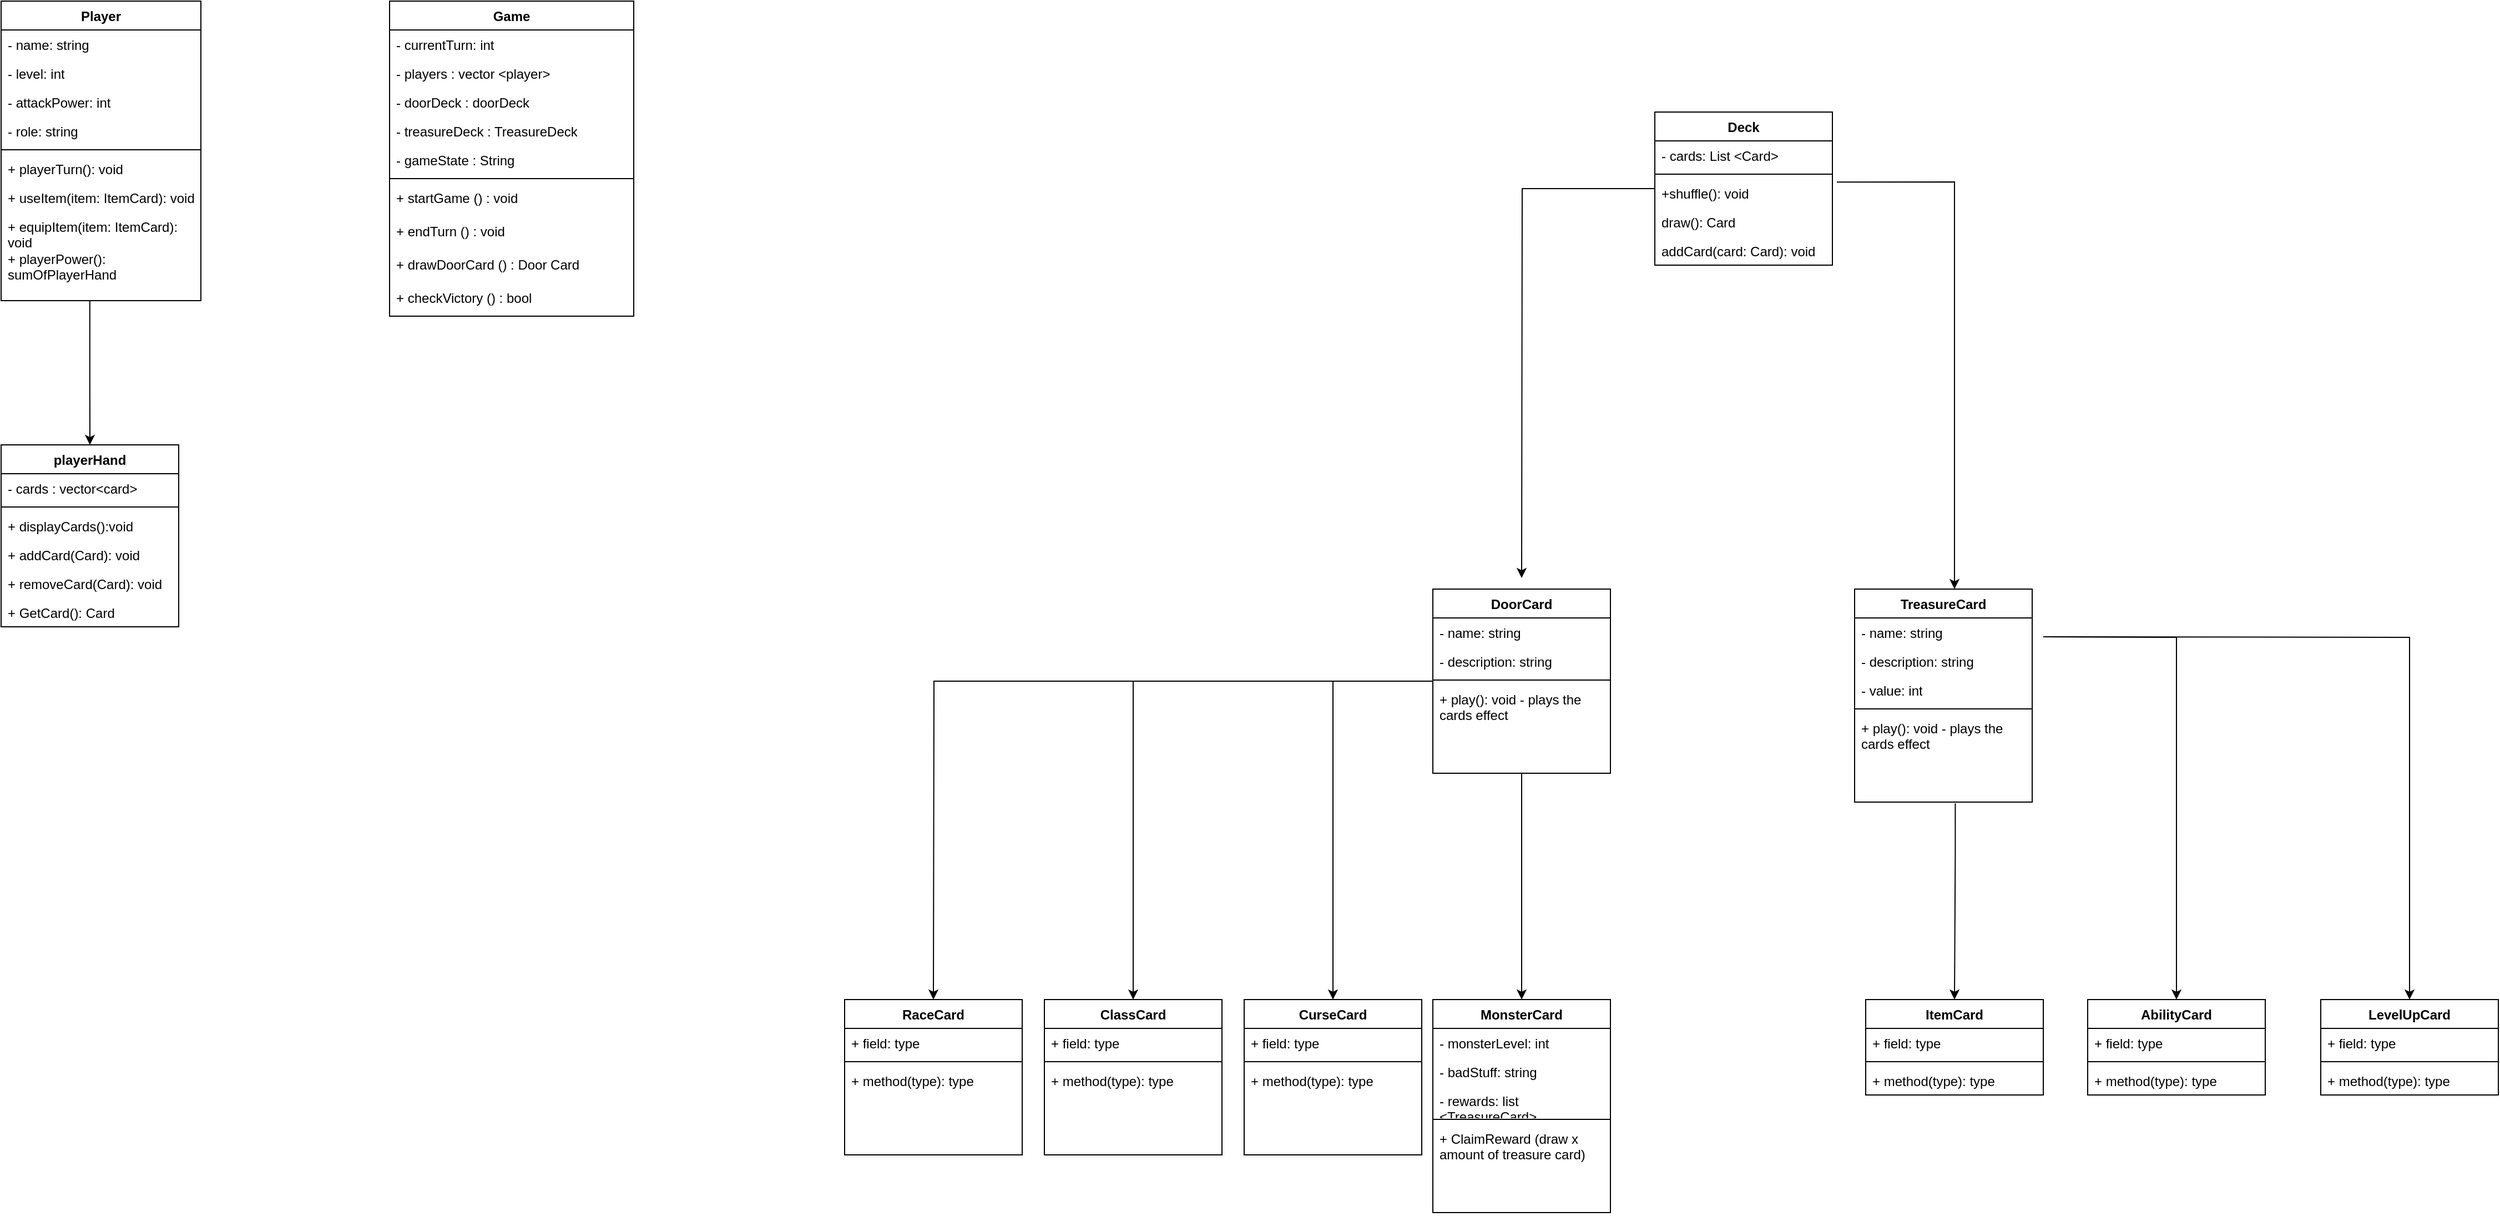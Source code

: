 <mxfile version="24.8.4">
  <diagram id="C5RBs43oDa-KdzZeNtuy" name="Page-1">
    <mxGraphModel dx="402" dy="506" grid="1" gridSize="10" guides="1" tooltips="1" connect="1" arrows="1" fold="1" page="1" pageScale="1" pageWidth="2336" pageHeight="1654" math="0" shadow="0">
      <root>
        <mxCell id="WIyWlLk6GJQsqaUBKTNV-0" />
        <mxCell id="WIyWlLk6GJQsqaUBKTNV-1" parent="WIyWlLk6GJQsqaUBKTNV-0" />
        <mxCell id="wFL-AXxrgNAwJjKeGGwz-96" value="" style="edgeStyle=orthogonalEdgeStyle;rounded=0;orthogonalLoop=1;jettySize=auto;html=1;entryX=0.5;entryY=0;entryDx=0;entryDy=0;exitX=0.444;exitY=1;exitDx=0;exitDy=0;exitPerimeter=0;" edge="1" parent="WIyWlLk6GJQsqaUBKTNV-1" source="wFL-AXxrgNAwJjKeGGwz-129" target="GcMwGe27DSt1S5H5zcHC-14">
          <mxGeometry relative="1" as="geometry">
            <mxPoint x="300.0" y="320.0" as="sourcePoint" />
            <mxPoint x="300" y="500.0" as="targetPoint" />
          </mxGeometry>
        </mxCell>
        <mxCell id="GcMwGe27DSt1S5H5zcHC-0" value="Game" style="swimlane;fontStyle=1;align=center;verticalAlign=top;childLayout=stackLayout;horizontal=1;startSize=26;horizontalStack=0;resizeParent=1;resizeParentMax=0;resizeLast=0;collapsible=1;marginBottom=0;whiteSpace=wrap;html=1;" vertex="1" parent="WIyWlLk6GJQsqaUBKTNV-1">
          <mxGeometry x="570" y="40" width="220" height="284" as="geometry" />
        </mxCell>
        <mxCell id="GcMwGe27DSt1S5H5zcHC-1" value="- currentTurn: int" style="text;strokeColor=none;fillColor=none;align=left;verticalAlign=top;spacingLeft=4;spacingRight=4;overflow=hidden;rotatable=0;points=[[0,0.5],[1,0.5]];portConstraint=eastwest;whiteSpace=wrap;html=1;" vertex="1" parent="GcMwGe27DSt1S5H5zcHC-0">
          <mxGeometry y="26" width="220" height="26" as="geometry" />
        </mxCell>
        <mxCell id="wFL-AXxrgNAwJjKeGGwz-89" value="- players : vector &amp;lt;player&amp;gt;" style="text;strokeColor=none;fillColor=none;align=left;verticalAlign=top;spacingLeft=4;spacingRight=4;overflow=hidden;rotatable=0;points=[[0,0.5],[1,0.5]];portConstraint=eastwest;whiteSpace=wrap;html=1;" vertex="1" parent="GcMwGe27DSt1S5H5zcHC-0">
          <mxGeometry y="52" width="220" height="26" as="geometry" />
        </mxCell>
        <mxCell id="GcMwGe27DSt1S5H5zcHC-6" value="- doorDeck : doorDeck" style="text;strokeColor=none;fillColor=none;align=left;verticalAlign=top;spacingLeft=4;spacingRight=4;overflow=hidden;rotatable=0;points=[[0,0.5],[1,0.5]];portConstraint=eastwest;whiteSpace=wrap;html=1;" vertex="1" parent="GcMwGe27DSt1S5H5zcHC-0">
          <mxGeometry y="78" width="220" height="26" as="geometry" />
        </mxCell>
        <mxCell id="GcMwGe27DSt1S5H5zcHC-7" value="- treasureDeck : TreasureDeck" style="text;strokeColor=none;fillColor=none;align=left;verticalAlign=top;spacingLeft=4;spacingRight=4;overflow=hidden;rotatable=0;points=[[0,0.5],[1,0.5]];portConstraint=eastwest;whiteSpace=wrap;html=1;" vertex="1" parent="GcMwGe27DSt1S5H5zcHC-0">
          <mxGeometry y="104" width="220" height="26" as="geometry" />
        </mxCell>
        <mxCell id="wFL-AXxrgNAwJjKeGGwz-90" value="- gameState : String" style="text;strokeColor=none;fillColor=none;align=left;verticalAlign=top;spacingLeft=4;spacingRight=4;overflow=hidden;rotatable=0;points=[[0,0.5],[1,0.5]];portConstraint=eastwest;whiteSpace=wrap;html=1;" vertex="1" parent="GcMwGe27DSt1S5H5zcHC-0">
          <mxGeometry y="130" width="220" height="26" as="geometry" />
        </mxCell>
        <mxCell id="GcMwGe27DSt1S5H5zcHC-2" value="" style="line;strokeWidth=1;fillColor=none;align=left;verticalAlign=middle;spacingTop=-1;spacingLeft=3;spacingRight=3;rotatable=0;labelPosition=right;points=[];portConstraint=eastwest;strokeColor=inherit;" vertex="1" parent="GcMwGe27DSt1S5H5zcHC-0">
          <mxGeometry y="156" width="220" height="8" as="geometry" />
        </mxCell>
        <mxCell id="GcMwGe27DSt1S5H5zcHC-3" value="&lt;div&gt;+ startGame () : void&lt;/div&gt;" style="text;strokeColor=none;fillColor=none;align=left;verticalAlign=top;spacingLeft=4;spacingRight=4;overflow=hidden;rotatable=0;points=[[0,0.5],[1,0.5]];portConstraint=eastwest;whiteSpace=wrap;html=1;" vertex="1" parent="GcMwGe27DSt1S5H5zcHC-0">
          <mxGeometry y="164" width="220" height="30" as="geometry" />
        </mxCell>
        <mxCell id="GcMwGe27DSt1S5H5zcHC-4" value="+ endTurn () : void" style="text;strokeColor=none;fillColor=none;align=left;verticalAlign=top;spacingLeft=4;spacingRight=4;overflow=hidden;rotatable=0;points=[[0,0.5],[1,0.5]];portConstraint=eastwest;whiteSpace=wrap;html=1;" vertex="1" parent="GcMwGe27DSt1S5H5zcHC-0">
          <mxGeometry y="194" width="220" height="30" as="geometry" />
        </mxCell>
        <mxCell id="GcMwGe27DSt1S5H5zcHC-5" value="+ drawDoorCard () : Door Card" style="text;strokeColor=none;fillColor=none;align=left;verticalAlign=top;spacingLeft=4;spacingRight=4;overflow=hidden;rotatable=0;points=[[0,0.5],[1,0.5]];portConstraint=eastwest;whiteSpace=wrap;html=1;" vertex="1" parent="GcMwGe27DSt1S5H5zcHC-0">
          <mxGeometry y="224" width="220" height="30" as="geometry" />
        </mxCell>
        <mxCell id="wFL-AXxrgNAwJjKeGGwz-91" value="+ checkVictory () : bool" style="text;strokeColor=none;fillColor=none;align=left;verticalAlign=top;spacingLeft=4;spacingRight=4;overflow=hidden;rotatable=0;points=[[0,0.5],[1,0.5]];portConstraint=eastwest;whiteSpace=wrap;html=1;" vertex="1" parent="GcMwGe27DSt1S5H5zcHC-0">
          <mxGeometry y="254" width="220" height="30" as="geometry" />
        </mxCell>
        <mxCell id="wFL-AXxrgNAwJjKeGGwz-46" value="" style="edgeStyle=orthogonalEdgeStyle;rounded=0;orthogonalLoop=1;jettySize=auto;html=1;" edge="1" parent="WIyWlLk6GJQsqaUBKTNV-1" source="wFL-AXxrgNAwJjKeGGwz-21" target="wFL-AXxrgNAwJjKeGGwz-42">
          <mxGeometry relative="1" as="geometry" />
        </mxCell>
        <mxCell id="wFL-AXxrgNAwJjKeGGwz-54" value="" style="edgeStyle=orthogonalEdgeStyle;rounded=0;orthogonalLoop=1;jettySize=auto;html=1;" edge="1" parent="WIyWlLk6GJQsqaUBKTNV-1" source="wFL-AXxrgNAwJjKeGGwz-21" target="wFL-AXxrgNAwJjKeGGwz-50">
          <mxGeometry relative="1" as="geometry" />
        </mxCell>
        <mxCell id="wFL-AXxrgNAwJjKeGGwz-59" value="" style="edgeStyle=orthogonalEdgeStyle;rounded=0;orthogonalLoop=1;jettySize=auto;html=1;" edge="1" parent="WIyWlLk6GJQsqaUBKTNV-1" source="wFL-AXxrgNAwJjKeGGwz-21" target="wFL-AXxrgNAwJjKeGGwz-55">
          <mxGeometry relative="1" as="geometry" />
        </mxCell>
        <mxCell id="wFL-AXxrgNAwJjKeGGwz-64" value="" style="edgeStyle=orthogonalEdgeStyle;rounded=0;orthogonalLoop=1;jettySize=auto;html=1;" edge="1" parent="WIyWlLk6GJQsqaUBKTNV-1" source="wFL-AXxrgNAwJjKeGGwz-21">
          <mxGeometry relative="1" as="geometry">
            <mxPoint x="1060" y="940" as="targetPoint" />
          </mxGeometry>
        </mxCell>
        <mxCell id="wFL-AXxrgNAwJjKeGGwz-21" value="DoorCard" style="swimlane;fontStyle=1;align=center;verticalAlign=top;childLayout=stackLayout;horizontal=1;startSize=26;horizontalStack=0;resizeParent=1;resizeParentMax=0;resizeLast=0;collapsible=1;marginBottom=0;whiteSpace=wrap;html=1;" vertex="1" parent="WIyWlLk6GJQsqaUBKTNV-1">
          <mxGeometry x="1510" y="570" width="160" height="166" as="geometry" />
        </mxCell>
        <mxCell id="wFL-AXxrgNAwJjKeGGwz-22" value="- name: string" style="text;strokeColor=none;fillColor=none;align=left;verticalAlign=top;spacingLeft=4;spacingRight=4;overflow=hidden;rotatable=0;points=[[0,0.5],[1,0.5]];portConstraint=eastwest;whiteSpace=wrap;html=1;" vertex="1" parent="wFL-AXxrgNAwJjKeGGwz-21">
          <mxGeometry y="26" width="160" height="26" as="geometry" />
        </mxCell>
        <mxCell id="wFL-AXxrgNAwJjKeGGwz-144" value="- description: string" style="text;strokeColor=none;fillColor=none;align=left;verticalAlign=top;spacingLeft=4;spacingRight=4;overflow=hidden;rotatable=0;points=[[0,0.5],[1,0.5]];portConstraint=eastwest;whiteSpace=wrap;html=1;" vertex="1" parent="wFL-AXxrgNAwJjKeGGwz-21">
          <mxGeometry y="52" width="160" height="26" as="geometry" />
        </mxCell>
        <mxCell id="wFL-AXxrgNAwJjKeGGwz-23" value="" style="line;strokeWidth=1;fillColor=none;align=left;verticalAlign=middle;spacingTop=-1;spacingLeft=3;spacingRight=3;rotatable=0;labelPosition=right;points=[];portConstraint=eastwest;strokeColor=inherit;" vertex="1" parent="wFL-AXxrgNAwJjKeGGwz-21">
          <mxGeometry y="78" width="160" height="8" as="geometry" />
        </mxCell>
        <mxCell id="wFL-AXxrgNAwJjKeGGwz-24" value="+ play(): void - plays the cards effect" style="text;strokeColor=none;fillColor=none;align=left;verticalAlign=top;spacingLeft=4;spacingRight=4;overflow=hidden;rotatable=0;points=[[0,0.5],[1,0.5]];portConstraint=eastwest;whiteSpace=wrap;html=1;" vertex="1" parent="wFL-AXxrgNAwJjKeGGwz-21">
          <mxGeometry y="86" width="160" height="80" as="geometry" />
        </mxCell>
        <mxCell id="wFL-AXxrgNAwJjKeGGwz-71" value="" style="edgeStyle=orthogonalEdgeStyle;rounded=0;orthogonalLoop=1;jettySize=auto;html=1;exitX=0.567;exitY=1.014;exitDx=0;exitDy=0;exitPerimeter=0;" edge="1" parent="WIyWlLk6GJQsqaUBKTNV-1" source="wFL-AXxrgNAwJjKeGGwz-151" target="wFL-AXxrgNAwJjKeGGwz-67">
          <mxGeometry relative="1" as="geometry">
            <mxPoint x="1980" y="656.0" as="sourcePoint" />
            <Array as="points">
              <mxPoint x="1980" y="810" />
              <mxPoint x="1980" y="810" />
            </Array>
          </mxGeometry>
        </mxCell>
        <mxCell id="wFL-AXxrgNAwJjKeGGwz-78" value="" style="edgeStyle=orthogonalEdgeStyle;rounded=0;orthogonalLoop=1;jettySize=auto;html=1;" edge="1" parent="WIyWlLk6GJQsqaUBKTNV-1" target="wFL-AXxrgNAwJjKeGGwz-74">
          <mxGeometry relative="1" as="geometry">
            <mxPoint x="2060" y="613" as="sourcePoint" />
          </mxGeometry>
        </mxCell>
        <mxCell id="wFL-AXxrgNAwJjKeGGwz-83" value="" style="edgeStyle=orthogonalEdgeStyle;rounded=0;orthogonalLoop=1;jettySize=auto;html=1;" edge="1" parent="WIyWlLk6GJQsqaUBKTNV-1" target="wFL-AXxrgNAwJjKeGGwz-79">
          <mxGeometry relative="1" as="geometry">
            <mxPoint x="2060" y="613" as="sourcePoint" />
          </mxGeometry>
        </mxCell>
        <mxCell id="GcMwGe27DSt1S5H5zcHC-14" value="playerHand" style="swimlane;fontStyle=1;align=center;verticalAlign=top;childLayout=stackLayout;horizontal=1;startSize=26;horizontalStack=0;resizeParent=1;resizeParentMax=0;resizeLast=0;collapsible=1;marginBottom=0;whiteSpace=wrap;html=1;" vertex="1" parent="WIyWlLk6GJQsqaUBKTNV-1">
          <mxGeometry x="220" y="440" width="160" height="164" as="geometry" />
        </mxCell>
        <mxCell id="GcMwGe27DSt1S5H5zcHC-15" value="- cards : vector&amp;lt;card&amp;gt;" style="text;strokeColor=none;fillColor=none;align=left;verticalAlign=top;spacingLeft=4;spacingRight=4;overflow=hidden;rotatable=0;points=[[0,0.5],[1,0.5]];portConstraint=eastwest;whiteSpace=wrap;html=1;" vertex="1" parent="GcMwGe27DSt1S5H5zcHC-14">
          <mxGeometry y="26" width="160" height="26" as="geometry" />
        </mxCell>
        <mxCell id="GcMwGe27DSt1S5H5zcHC-17" value="" style="line;strokeWidth=1;fillColor=none;align=left;verticalAlign=middle;spacingTop=-1;spacingLeft=3;spacingRight=3;rotatable=0;labelPosition=right;points=[];portConstraint=eastwest;strokeColor=inherit;" vertex="1" parent="GcMwGe27DSt1S5H5zcHC-14">
          <mxGeometry y="52" width="160" height="8" as="geometry" />
        </mxCell>
        <mxCell id="GcMwGe27DSt1S5H5zcHC-18" value="&lt;div&gt;+ displayCards():void&lt;br&gt;&lt;/div&gt;" style="text;strokeColor=none;fillColor=none;align=left;verticalAlign=top;spacingLeft=4;spacingRight=4;overflow=hidden;rotatable=0;points=[[0,0.5],[1,0.5]];portConstraint=eastwest;whiteSpace=wrap;html=1;" vertex="1" parent="GcMwGe27DSt1S5H5zcHC-14">
          <mxGeometry y="60" width="160" height="26" as="geometry" />
        </mxCell>
        <mxCell id="GcMwGe27DSt1S5H5zcHC-19" value="&lt;div&gt;+ addCard(Card): void&lt;/div&gt;&lt;div&gt;&lt;br&gt;&lt;/div&gt;" style="text;strokeColor=none;fillColor=none;align=left;verticalAlign=top;spacingLeft=4;spacingRight=4;overflow=hidden;rotatable=0;points=[[0,0.5],[1,0.5]];portConstraint=eastwest;whiteSpace=wrap;html=1;" vertex="1" parent="GcMwGe27DSt1S5H5zcHC-14">
          <mxGeometry y="86" width="160" height="26" as="geometry" />
        </mxCell>
        <mxCell id="GcMwGe27DSt1S5H5zcHC-20" value="+ removeCard(Card): void" style="text;strokeColor=none;fillColor=none;align=left;verticalAlign=top;spacingLeft=4;spacingRight=4;overflow=hidden;rotatable=0;points=[[0,0.5],[1,0.5]];portConstraint=eastwest;whiteSpace=wrap;html=1;" vertex="1" parent="GcMwGe27DSt1S5H5zcHC-14">
          <mxGeometry y="112" width="160" height="26" as="geometry" />
        </mxCell>
        <mxCell id="GcMwGe27DSt1S5H5zcHC-21" value="+ GetCard(): Card" style="text;strokeColor=none;fillColor=none;align=left;verticalAlign=top;spacingLeft=4;spacingRight=4;overflow=hidden;rotatable=0;points=[[0,0.5],[1,0.5]];portConstraint=eastwest;whiteSpace=wrap;html=1;" vertex="1" parent="GcMwGe27DSt1S5H5zcHC-14">
          <mxGeometry y="138" width="160" height="26" as="geometry" />
        </mxCell>
        <mxCell id="wFL-AXxrgNAwJjKeGGwz-42" value="MonsterCard" style="swimlane;fontStyle=1;align=center;verticalAlign=top;childLayout=stackLayout;horizontal=1;startSize=26;horizontalStack=0;resizeParent=1;resizeParentMax=0;resizeLast=0;collapsible=1;marginBottom=0;whiteSpace=wrap;html=1;" vertex="1" parent="WIyWlLk6GJQsqaUBKTNV-1">
          <mxGeometry x="1510" y="940" width="160" height="192" as="geometry" />
        </mxCell>
        <mxCell id="wFL-AXxrgNAwJjKeGGwz-43" value="&lt;div&gt;- monsterLevel: int&lt;/div&gt;" style="text;strokeColor=none;fillColor=none;align=left;verticalAlign=top;spacingLeft=4;spacingRight=4;overflow=hidden;rotatable=0;points=[[0,0.5],[1,0.5]];portConstraint=eastwest;whiteSpace=wrap;html=1;" vertex="1" parent="wFL-AXxrgNAwJjKeGGwz-42">
          <mxGeometry y="26" width="160" height="26" as="geometry" />
        </mxCell>
        <mxCell id="wFL-AXxrgNAwJjKeGGwz-65" value="- badStuff: string" style="text;strokeColor=none;fillColor=none;align=left;verticalAlign=top;spacingLeft=4;spacingRight=4;overflow=hidden;rotatable=0;points=[[0,0.5],[1,0.5]];portConstraint=eastwest;whiteSpace=wrap;html=1;" vertex="1" parent="wFL-AXxrgNAwJjKeGGwz-42">
          <mxGeometry y="52" width="160" height="26" as="geometry" />
        </mxCell>
        <mxCell id="wFL-AXxrgNAwJjKeGGwz-152" value="- rewards: list &amp;lt;TreasureCard&amp;gt;" style="text;strokeColor=none;fillColor=none;align=left;verticalAlign=top;spacingLeft=4;spacingRight=4;overflow=hidden;rotatable=0;points=[[0,0.5],[1,0.5]];portConstraint=eastwest;whiteSpace=wrap;html=1;" vertex="1" parent="wFL-AXxrgNAwJjKeGGwz-42">
          <mxGeometry y="78" width="160" height="26" as="geometry" />
        </mxCell>
        <mxCell id="wFL-AXxrgNAwJjKeGGwz-44" value="" style="line;strokeWidth=1;fillColor=none;align=left;verticalAlign=middle;spacingTop=-1;spacingLeft=3;spacingRight=3;rotatable=0;labelPosition=right;points=[];portConstraint=eastwest;strokeColor=inherit;" vertex="1" parent="wFL-AXxrgNAwJjKeGGwz-42">
          <mxGeometry y="104" width="160" height="8" as="geometry" />
        </mxCell>
        <mxCell id="wFL-AXxrgNAwJjKeGGwz-45" value="+ ClaimReward (draw x amount of treasure card)" style="text;strokeColor=none;fillColor=none;align=left;verticalAlign=top;spacingLeft=4;spacingRight=4;overflow=hidden;rotatable=0;points=[[0,0.5],[1,0.5]];portConstraint=eastwest;whiteSpace=wrap;html=1;" vertex="1" parent="wFL-AXxrgNAwJjKeGGwz-42">
          <mxGeometry y="112" width="160" height="80" as="geometry" />
        </mxCell>
        <mxCell id="wFL-AXxrgNAwJjKeGGwz-50" value="CurseCard" style="swimlane;fontStyle=1;align=center;verticalAlign=top;childLayout=stackLayout;horizontal=1;startSize=26;horizontalStack=0;resizeParent=1;resizeParentMax=0;resizeLast=0;collapsible=1;marginBottom=0;whiteSpace=wrap;html=1;" vertex="1" parent="WIyWlLk6GJQsqaUBKTNV-1">
          <mxGeometry x="1340" y="940" width="160" height="140" as="geometry" />
        </mxCell>
        <mxCell id="wFL-AXxrgNAwJjKeGGwz-51" value="+ field: type" style="text;strokeColor=none;fillColor=none;align=left;verticalAlign=top;spacingLeft=4;spacingRight=4;overflow=hidden;rotatable=0;points=[[0,0.5],[1,0.5]];portConstraint=eastwest;whiteSpace=wrap;html=1;" vertex="1" parent="wFL-AXxrgNAwJjKeGGwz-50">
          <mxGeometry y="26" width="160" height="26" as="geometry" />
        </mxCell>
        <mxCell id="wFL-AXxrgNAwJjKeGGwz-52" value="" style="line;strokeWidth=1;fillColor=none;align=left;verticalAlign=middle;spacingTop=-1;spacingLeft=3;spacingRight=3;rotatable=0;labelPosition=right;points=[];portConstraint=eastwest;strokeColor=inherit;" vertex="1" parent="wFL-AXxrgNAwJjKeGGwz-50">
          <mxGeometry y="52" width="160" height="8" as="geometry" />
        </mxCell>
        <mxCell id="wFL-AXxrgNAwJjKeGGwz-53" value="+ method(type): type" style="text;strokeColor=none;fillColor=none;align=left;verticalAlign=top;spacingLeft=4;spacingRight=4;overflow=hidden;rotatable=0;points=[[0,0.5],[1,0.5]];portConstraint=eastwest;whiteSpace=wrap;html=1;" vertex="1" parent="wFL-AXxrgNAwJjKeGGwz-50">
          <mxGeometry y="60" width="160" height="80" as="geometry" />
        </mxCell>
        <mxCell id="wFL-AXxrgNAwJjKeGGwz-55" value="ClassCard" style="swimlane;fontStyle=1;align=center;verticalAlign=top;childLayout=stackLayout;horizontal=1;startSize=26;horizontalStack=0;resizeParent=1;resizeParentMax=0;resizeLast=0;collapsible=1;marginBottom=0;whiteSpace=wrap;html=1;" vertex="1" parent="WIyWlLk6GJQsqaUBKTNV-1">
          <mxGeometry x="1160" y="940" width="160" height="140" as="geometry" />
        </mxCell>
        <mxCell id="wFL-AXxrgNAwJjKeGGwz-56" value="+ field: type" style="text;strokeColor=none;fillColor=none;align=left;verticalAlign=top;spacingLeft=4;spacingRight=4;overflow=hidden;rotatable=0;points=[[0,0.5],[1,0.5]];portConstraint=eastwest;whiteSpace=wrap;html=1;" vertex="1" parent="wFL-AXxrgNAwJjKeGGwz-55">
          <mxGeometry y="26" width="160" height="26" as="geometry" />
        </mxCell>
        <mxCell id="wFL-AXxrgNAwJjKeGGwz-57" value="" style="line;strokeWidth=1;fillColor=none;align=left;verticalAlign=middle;spacingTop=-1;spacingLeft=3;spacingRight=3;rotatable=0;labelPosition=right;points=[];portConstraint=eastwest;strokeColor=inherit;" vertex="1" parent="wFL-AXxrgNAwJjKeGGwz-55">
          <mxGeometry y="52" width="160" height="8" as="geometry" />
        </mxCell>
        <mxCell id="wFL-AXxrgNAwJjKeGGwz-58" value="+ method(type): type" style="text;strokeColor=none;fillColor=none;align=left;verticalAlign=top;spacingLeft=4;spacingRight=4;overflow=hidden;rotatable=0;points=[[0,0.5],[1,0.5]];portConstraint=eastwest;whiteSpace=wrap;html=1;" vertex="1" parent="wFL-AXxrgNAwJjKeGGwz-55">
          <mxGeometry y="60" width="160" height="80" as="geometry" />
        </mxCell>
        <mxCell id="wFL-AXxrgNAwJjKeGGwz-60" value="RaceCard" style="swimlane;fontStyle=1;align=center;verticalAlign=top;childLayout=stackLayout;horizontal=1;startSize=26;horizontalStack=0;resizeParent=1;resizeParentMax=0;resizeLast=0;collapsible=1;marginBottom=0;whiteSpace=wrap;html=1;" vertex="1" parent="WIyWlLk6GJQsqaUBKTNV-1">
          <mxGeometry x="980" y="940" width="160" height="140" as="geometry" />
        </mxCell>
        <mxCell id="wFL-AXxrgNAwJjKeGGwz-61" value="+ field: type" style="text;strokeColor=none;fillColor=none;align=left;verticalAlign=top;spacingLeft=4;spacingRight=4;overflow=hidden;rotatable=0;points=[[0,0.5],[1,0.5]];portConstraint=eastwest;whiteSpace=wrap;html=1;" vertex="1" parent="wFL-AXxrgNAwJjKeGGwz-60">
          <mxGeometry y="26" width="160" height="26" as="geometry" />
        </mxCell>
        <mxCell id="wFL-AXxrgNAwJjKeGGwz-62" value="" style="line;strokeWidth=1;fillColor=none;align=left;verticalAlign=middle;spacingTop=-1;spacingLeft=3;spacingRight=3;rotatable=0;labelPosition=right;points=[];portConstraint=eastwest;strokeColor=inherit;" vertex="1" parent="wFL-AXxrgNAwJjKeGGwz-60">
          <mxGeometry y="52" width="160" height="8" as="geometry" />
        </mxCell>
        <mxCell id="wFL-AXxrgNAwJjKeGGwz-63" value="+ method(type): type" style="text;strokeColor=none;fillColor=none;align=left;verticalAlign=top;spacingLeft=4;spacingRight=4;overflow=hidden;rotatable=0;points=[[0,0.5],[1,0.5]];portConstraint=eastwest;whiteSpace=wrap;html=1;" vertex="1" parent="wFL-AXxrgNAwJjKeGGwz-60">
          <mxGeometry y="60" width="160" height="80" as="geometry" />
        </mxCell>
        <mxCell id="wFL-AXxrgNAwJjKeGGwz-67" value="ItemCard" style="swimlane;fontStyle=1;align=center;verticalAlign=top;childLayout=stackLayout;horizontal=1;startSize=26;horizontalStack=0;resizeParent=1;resizeParentMax=0;resizeLast=0;collapsible=1;marginBottom=0;whiteSpace=wrap;html=1;" vertex="1" parent="WIyWlLk6GJQsqaUBKTNV-1">
          <mxGeometry x="1900" y="940" width="160" height="86" as="geometry" />
        </mxCell>
        <mxCell id="wFL-AXxrgNAwJjKeGGwz-68" value="+ field: type" style="text;strokeColor=none;fillColor=none;align=left;verticalAlign=top;spacingLeft=4;spacingRight=4;overflow=hidden;rotatable=0;points=[[0,0.5],[1,0.5]];portConstraint=eastwest;whiteSpace=wrap;html=1;" vertex="1" parent="wFL-AXxrgNAwJjKeGGwz-67">
          <mxGeometry y="26" width="160" height="26" as="geometry" />
        </mxCell>
        <mxCell id="wFL-AXxrgNAwJjKeGGwz-69" value="" style="line;strokeWidth=1;fillColor=none;align=left;verticalAlign=middle;spacingTop=-1;spacingLeft=3;spacingRight=3;rotatable=0;labelPosition=right;points=[];portConstraint=eastwest;strokeColor=inherit;" vertex="1" parent="wFL-AXxrgNAwJjKeGGwz-67">
          <mxGeometry y="52" width="160" height="8" as="geometry" />
        </mxCell>
        <mxCell id="wFL-AXxrgNAwJjKeGGwz-70" value="+ method(type): type" style="text;strokeColor=none;fillColor=none;align=left;verticalAlign=top;spacingLeft=4;spacingRight=4;overflow=hidden;rotatable=0;points=[[0,0.5],[1,0.5]];portConstraint=eastwest;whiteSpace=wrap;html=1;" vertex="1" parent="wFL-AXxrgNAwJjKeGGwz-67">
          <mxGeometry y="60" width="160" height="26" as="geometry" />
        </mxCell>
        <mxCell id="wFL-AXxrgNAwJjKeGGwz-74" value="AbilityCard" style="swimlane;fontStyle=1;align=center;verticalAlign=top;childLayout=stackLayout;horizontal=1;startSize=26;horizontalStack=0;resizeParent=1;resizeParentMax=0;resizeLast=0;collapsible=1;marginBottom=0;whiteSpace=wrap;html=1;" vertex="1" parent="WIyWlLk6GJQsqaUBKTNV-1">
          <mxGeometry x="2100" y="940" width="160" height="86" as="geometry" />
        </mxCell>
        <mxCell id="wFL-AXxrgNAwJjKeGGwz-75" value="+ field: type" style="text;strokeColor=none;fillColor=none;align=left;verticalAlign=top;spacingLeft=4;spacingRight=4;overflow=hidden;rotatable=0;points=[[0,0.5],[1,0.5]];portConstraint=eastwest;whiteSpace=wrap;html=1;" vertex="1" parent="wFL-AXxrgNAwJjKeGGwz-74">
          <mxGeometry y="26" width="160" height="26" as="geometry" />
        </mxCell>
        <mxCell id="wFL-AXxrgNAwJjKeGGwz-76" value="" style="line;strokeWidth=1;fillColor=none;align=left;verticalAlign=middle;spacingTop=-1;spacingLeft=3;spacingRight=3;rotatable=0;labelPosition=right;points=[];portConstraint=eastwest;strokeColor=inherit;" vertex="1" parent="wFL-AXxrgNAwJjKeGGwz-74">
          <mxGeometry y="52" width="160" height="8" as="geometry" />
        </mxCell>
        <mxCell id="wFL-AXxrgNAwJjKeGGwz-77" value="+ method(type): type" style="text;strokeColor=none;fillColor=none;align=left;verticalAlign=top;spacingLeft=4;spacingRight=4;overflow=hidden;rotatable=0;points=[[0,0.5],[1,0.5]];portConstraint=eastwest;whiteSpace=wrap;html=1;" vertex="1" parent="wFL-AXxrgNAwJjKeGGwz-74">
          <mxGeometry y="60" width="160" height="26" as="geometry" />
        </mxCell>
        <mxCell id="wFL-AXxrgNAwJjKeGGwz-79" value="LevelUpCard" style="swimlane;fontStyle=1;align=center;verticalAlign=top;childLayout=stackLayout;horizontal=1;startSize=26;horizontalStack=0;resizeParent=1;resizeParentMax=0;resizeLast=0;collapsible=1;marginBottom=0;whiteSpace=wrap;html=1;" vertex="1" parent="WIyWlLk6GJQsqaUBKTNV-1">
          <mxGeometry x="2310" y="940" width="160" height="86" as="geometry" />
        </mxCell>
        <mxCell id="wFL-AXxrgNAwJjKeGGwz-80" value="+ field: type" style="text;strokeColor=none;fillColor=none;align=left;verticalAlign=top;spacingLeft=4;spacingRight=4;overflow=hidden;rotatable=0;points=[[0,0.5],[1,0.5]];portConstraint=eastwest;whiteSpace=wrap;html=1;" vertex="1" parent="wFL-AXxrgNAwJjKeGGwz-79">
          <mxGeometry y="26" width="160" height="26" as="geometry" />
        </mxCell>
        <mxCell id="wFL-AXxrgNAwJjKeGGwz-81" value="" style="line;strokeWidth=1;fillColor=none;align=left;verticalAlign=middle;spacingTop=-1;spacingLeft=3;spacingRight=3;rotatable=0;labelPosition=right;points=[];portConstraint=eastwest;strokeColor=inherit;" vertex="1" parent="wFL-AXxrgNAwJjKeGGwz-79">
          <mxGeometry y="52" width="160" height="8" as="geometry" />
        </mxCell>
        <mxCell id="wFL-AXxrgNAwJjKeGGwz-82" value="+ method(type): type" style="text;strokeColor=none;fillColor=none;align=left;verticalAlign=top;spacingLeft=4;spacingRight=4;overflow=hidden;rotatable=0;points=[[0,0.5],[1,0.5]];portConstraint=eastwest;whiteSpace=wrap;html=1;" vertex="1" parent="wFL-AXxrgNAwJjKeGGwz-79">
          <mxGeometry y="60" width="160" height="26" as="geometry" />
        </mxCell>
        <mxCell id="wFL-AXxrgNAwJjKeGGwz-121" value="Player" style="swimlane;fontStyle=1;align=center;verticalAlign=top;childLayout=stackLayout;horizontal=1;startSize=26;horizontalStack=0;resizeParent=1;resizeParentMax=0;resizeLast=0;collapsible=1;marginBottom=0;whiteSpace=wrap;html=1;" vertex="1" parent="WIyWlLk6GJQsqaUBKTNV-1">
          <mxGeometry x="220" y="40" width="180" height="270" as="geometry" />
        </mxCell>
        <mxCell id="wFL-AXxrgNAwJjKeGGwz-125" value="- name: string" style="text;strokeColor=none;fillColor=none;align=left;verticalAlign=top;spacingLeft=4;spacingRight=4;overflow=hidden;rotatable=0;points=[[0,0.5],[1,0.5]];portConstraint=eastwest;whiteSpace=wrap;html=1;" vertex="1" parent="wFL-AXxrgNAwJjKeGGwz-121">
          <mxGeometry y="26" width="180" height="26" as="geometry" />
        </mxCell>
        <mxCell id="wFL-AXxrgNAwJjKeGGwz-126" value="- level: int" style="text;strokeColor=none;fillColor=none;align=left;verticalAlign=top;spacingLeft=4;spacingRight=4;overflow=hidden;rotatable=0;points=[[0,0.5],[1,0.5]];portConstraint=eastwest;whiteSpace=wrap;html=1;" vertex="1" parent="wFL-AXxrgNAwJjKeGGwz-121">
          <mxGeometry y="52" width="180" height="26" as="geometry" />
        </mxCell>
        <mxCell id="wFL-AXxrgNAwJjKeGGwz-127" value="- attackPower: int" style="text;strokeColor=none;fillColor=none;align=left;verticalAlign=top;spacingLeft=4;spacingRight=4;overflow=hidden;rotatable=0;points=[[0,0.5],[1,0.5]];portConstraint=eastwest;whiteSpace=wrap;html=1;" vertex="1" parent="wFL-AXxrgNAwJjKeGGwz-121">
          <mxGeometry y="78" width="180" height="26" as="geometry" />
        </mxCell>
        <mxCell id="wFL-AXxrgNAwJjKeGGwz-122" value="- role: string" style="text;strokeColor=none;fillColor=none;align=left;verticalAlign=top;spacingLeft=4;spacingRight=4;overflow=hidden;rotatable=0;points=[[0,0.5],[1,0.5]];portConstraint=eastwest;whiteSpace=wrap;html=1;" vertex="1" parent="wFL-AXxrgNAwJjKeGGwz-121">
          <mxGeometry y="104" width="180" height="26" as="geometry" />
        </mxCell>
        <mxCell id="wFL-AXxrgNAwJjKeGGwz-123" value="" style="line;strokeWidth=1;fillColor=none;align=left;verticalAlign=middle;spacingTop=-1;spacingLeft=3;spacingRight=3;rotatable=0;labelPosition=right;points=[];portConstraint=eastwest;strokeColor=inherit;" vertex="1" parent="wFL-AXxrgNAwJjKeGGwz-121">
          <mxGeometry y="130" width="180" height="8" as="geometry" />
        </mxCell>
        <mxCell id="wFL-AXxrgNAwJjKeGGwz-128" value="+ playerTurn(): void" style="text;strokeColor=none;fillColor=none;align=left;verticalAlign=top;spacingLeft=4;spacingRight=4;overflow=hidden;rotatable=0;points=[[0,0.5],[1,0.5]];portConstraint=eastwest;whiteSpace=wrap;html=1;" vertex="1" parent="wFL-AXxrgNAwJjKeGGwz-121">
          <mxGeometry y="138" width="180" height="26" as="geometry" />
        </mxCell>
        <mxCell id="wFL-AXxrgNAwJjKeGGwz-124" value="+ useItem(item: ItemCard): void" style="text;strokeColor=none;fillColor=none;align=left;verticalAlign=top;spacingLeft=4;spacingRight=4;overflow=hidden;rotatable=0;points=[[0,0.5],[1,0.5]];portConstraint=eastwest;whiteSpace=wrap;html=1;" vertex="1" parent="wFL-AXxrgNAwJjKeGGwz-121">
          <mxGeometry y="164" width="180" height="26" as="geometry" />
        </mxCell>
        <mxCell id="wFL-AXxrgNAwJjKeGGwz-129" value="+ equipItem(item: ItemCard): void&lt;div&gt;+ playerPower(): sumOfPlayerHand&lt;br&gt;&lt;div&gt;&lt;div&gt;&lt;br&gt;&lt;/div&gt;&lt;/div&gt;&lt;/div&gt;" style="text;strokeColor=none;fillColor=none;align=left;verticalAlign=top;spacingLeft=4;spacingRight=4;overflow=hidden;rotatable=0;points=[[0,0.5],[1,0.5]];portConstraint=eastwest;whiteSpace=wrap;html=1;" vertex="1" parent="wFL-AXxrgNAwJjKeGGwz-121">
          <mxGeometry y="190" width="180" height="80" as="geometry" />
        </mxCell>
        <mxCell id="wFL-AXxrgNAwJjKeGGwz-142" value="" style="edgeStyle=orthogonalEdgeStyle;rounded=0;orthogonalLoop=1;jettySize=auto;html=1;" edge="1" parent="WIyWlLk6GJQsqaUBKTNV-1" source="wFL-AXxrgNAwJjKeGGwz-130">
          <mxGeometry relative="1" as="geometry">
            <mxPoint x="1590" y="560" as="targetPoint" />
          </mxGeometry>
        </mxCell>
        <mxCell id="wFL-AXxrgNAwJjKeGGwz-130" value="Deck" style="swimlane;fontStyle=1;align=center;verticalAlign=top;childLayout=stackLayout;horizontal=1;startSize=26;horizontalStack=0;resizeParent=1;resizeParentMax=0;resizeLast=0;collapsible=1;marginBottom=0;whiteSpace=wrap;html=1;" vertex="1" parent="WIyWlLk6GJQsqaUBKTNV-1">
          <mxGeometry x="1710" y="140" width="160" height="138" as="geometry" />
        </mxCell>
        <mxCell id="wFL-AXxrgNAwJjKeGGwz-131" value="- cards: List &amp;lt;Card&amp;gt;" style="text;strokeColor=none;fillColor=none;align=left;verticalAlign=top;spacingLeft=4;spacingRight=4;overflow=hidden;rotatable=0;points=[[0,0.5],[1,0.5]];portConstraint=eastwest;whiteSpace=wrap;html=1;" vertex="1" parent="wFL-AXxrgNAwJjKeGGwz-130">
          <mxGeometry y="26" width="160" height="26" as="geometry" />
        </mxCell>
        <mxCell id="wFL-AXxrgNAwJjKeGGwz-132" value="" style="line;strokeWidth=1;fillColor=none;align=left;verticalAlign=middle;spacingTop=-1;spacingLeft=3;spacingRight=3;rotatable=0;labelPosition=right;points=[];portConstraint=eastwest;strokeColor=inherit;" vertex="1" parent="wFL-AXxrgNAwJjKeGGwz-130">
          <mxGeometry y="52" width="160" height="8" as="geometry" />
        </mxCell>
        <mxCell id="wFL-AXxrgNAwJjKeGGwz-133" value="+shuffle(): void" style="text;strokeColor=none;fillColor=none;align=left;verticalAlign=top;spacingLeft=4;spacingRight=4;overflow=hidden;rotatable=0;points=[[0,0.5],[1,0.5]];portConstraint=eastwest;whiteSpace=wrap;html=1;" vertex="1" parent="wFL-AXxrgNAwJjKeGGwz-130">
          <mxGeometry y="60" width="160" height="26" as="geometry" />
        </mxCell>
        <mxCell id="wFL-AXxrgNAwJjKeGGwz-134" value="draw(): Card" style="text;strokeColor=none;fillColor=none;align=left;verticalAlign=top;spacingLeft=4;spacingRight=4;overflow=hidden;rotatable=0;points=[[0,0.5],[1,0.5]];portConstraint=eastwest;whiteSpace=wrap;html=1;" vertex="1" parent="wFL-AXxrgNAwJjKeGGwz-130">
          <mxGeometry y="86" width="160" height="26" as="geometry" />
        </mxCell>
        <mxCell id="wFL-AXxrgNAwJjKeGGwz-135" value="addCard(card: Card): void" style="text;strokeColor=none;fillColor=none;align=left;verticalAlign=top;spacingLeft=4;spacingRight=4;overflow=hidden;rotatable=0;points=[[0,0.5],[1,0.5]];portConstraint=eastwest;whiteSpace=wrap;html=1;" vertex="1" parent="wFL-AXxrgNAwJjKeGGwz-130">
          <mxGeometry y="112" width="160" height="26" as="geometry" />
        </mxCell>
        <mxCell id="wFL-AXxrgNAwJjKeGGwz-143" value="" style="endArrow=classic;html=1;rounded=0;entryX=0.5;entryY=0;entryDx=0;entryDy=0;exitX=1.025;exitY=0.12;exitDx=0;exitDy=0;exitPerimeter=0;" edge="1" parent="WIyWlLk6GJQsqaUBKTNV-1" source="wFL-AXxrgNAwJjKeGGwz-133">
          <mxGeometry width="50" height="50" relative="1" as="geometry">
            <mxPoint x="1770" y="580" as="sourcePoint" />
            <mxPoint x="1980" y="570" as="targetPoint" />
            <Array as="points">
              <mxPoint x="1980" y="203" />
            </Array>
          </mxGeometry>
        </mxCell>
        <mxCell id="wFL-AXxrgNAwJjKeGGwz-146" value="TreasureCard" style="swimlane;fontStyle=1;align=center;verticalAlign=top;childLayout=stackLayout;horizontal=1;startSize=26;horizontalStack=0;resizeParent=1;resizeParentMax=0;resizeLast=0;collapsible=1;marginBottom=0;whiteSpace=wrap;html=1;" vertex="1" parent="WIyWlLk6GJQsqaUBKTNV-1">
          <mxGeometry x="1890" y="570" width="160" height="192" as="geometry" />
        </mxCell>
        <mxCell id="wFL-AXxrgNAwJjKeGGwz-147" value="- name: string" style="text;strokeColor=none;fillColor=none;align=left;verticalAlign=top;spacingLeft=4;spacingRight=4;overflow=hidden;rotatable=0;points=[[0,0.5],[1,0.5]];portConstraint=eastwest;whiteSpace=wrap;html=1;" vertex="1" parent="wFL-AXxrgNAwJjKeGGwz-146">
          <mxGeometry y="26" width="160" height="26" as="geometry" />
        </mxCell>
        <mxCell id="wFL-AXxrgNAwJjKeGGwz-148" value="- description: string" style="text;strokeColor=none;fillColor=none;align=left;verticalAlign=top;spacingLeft=4;spacingRight=4;overflow=hidden;rotatable=0;points=[[0,0.5],[1,0.5]];portConstraint=eastwest;whiteSpace=wrap;html=1;" vertex="1" parent="wFL-AXxrgNAwJjKeGGwz-146">
          <mxGeometry y="52" width="160" height="26" as="geometry" />
        </mxCell>
        <mxCell id="wFL-AXxrgNAwJjKeGGwz-149" value="- value: int" style="text;strokeColor=none;fillColor=none;align=left;verticalAlign=top;spacingLeft=4;spacingRight=4;overflow=hidden;rotatable=0;points=[[0,0.5],[1,0.5]];portConstraint=eastwest;whiteSpace=wrap;html=1;" vertex="1" parent="wFL-AXxrgNAwJjKeGGwz-146">
          <mxGeometry y="78" width="160" height="26" as="geometry" />
        </mxCell>
        <mxCell id="wFL-AXxrgNAwJjKeGGwz-150" value="" style="line;strokeWidth=1;fillColor=none;align=left;verticalAlign=middle;spacingTop=-1;spacingLeft=3;spacingRight=3;rotatable=0;labelPosition=right;points=[];portConstraint=eastwest;strokeColor=inherit;" vertex="1" parent="wFL-AXxrgNAwJjKeGGwz-146">
          <mxGeometry y="104" width="160" height="8" as="geometry" />
        </mxCell>
        <mxCell id="wFL-AXxrgNAwJjKeGGwz-151" value="+ play(): void - plays the cards effect" style="text;strokeColor=none;fillColor=none;align=left;verticalAlign=top;spacingLeft=4;spacingRight=4;overflow=hidden;rotatable=0;points=[[0,0.5],[1,0.5]];portConstraint=eastwest;whiteSpace=wrap;html=1;" vertex="1" parent="wFL-AXxrgNAwJjKeGGwz-146">
          <mxGeometry y="112" width="160" height="80" as="geometry" />
        </mxCell>
      </root>
    </mxGraphModel>
  </diagram>
</mxfile>

